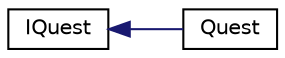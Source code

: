 digraph "Graphical Class Hierarchy"
{
 // INTERACTIVE_SVG=YES
  edge [fontname="Helvetica",fontsize="10",labelfontname="Helvetica",labelfontsize="10"];
  node [fontname="Helvetica",fontsize="10",shape=record];
  rankdir="LR";
  Node1 [label="IQuest",height=0.2,width=0.4,color="black", fillcolor="white", style="filled",URL="$dd/dd3/interface_action_rpg_kit_1_1_story_1_1_quest_1_1_i_quest.xhtml",tooltip="Interface for Quests. "];
  Node1 -> Node2 [dir="back",color="midnightblue",fontsize="10",style="solid",fontname="Helvetica"];
  Node2 [label="Quest",height=0.2,width=0.4,color="black", fillcolor="white", style="filled",URL="$d3/dd9/class_action_rpg_kit_1_1_story_1_1_quest_1_1_quest.xhtml"];
}
